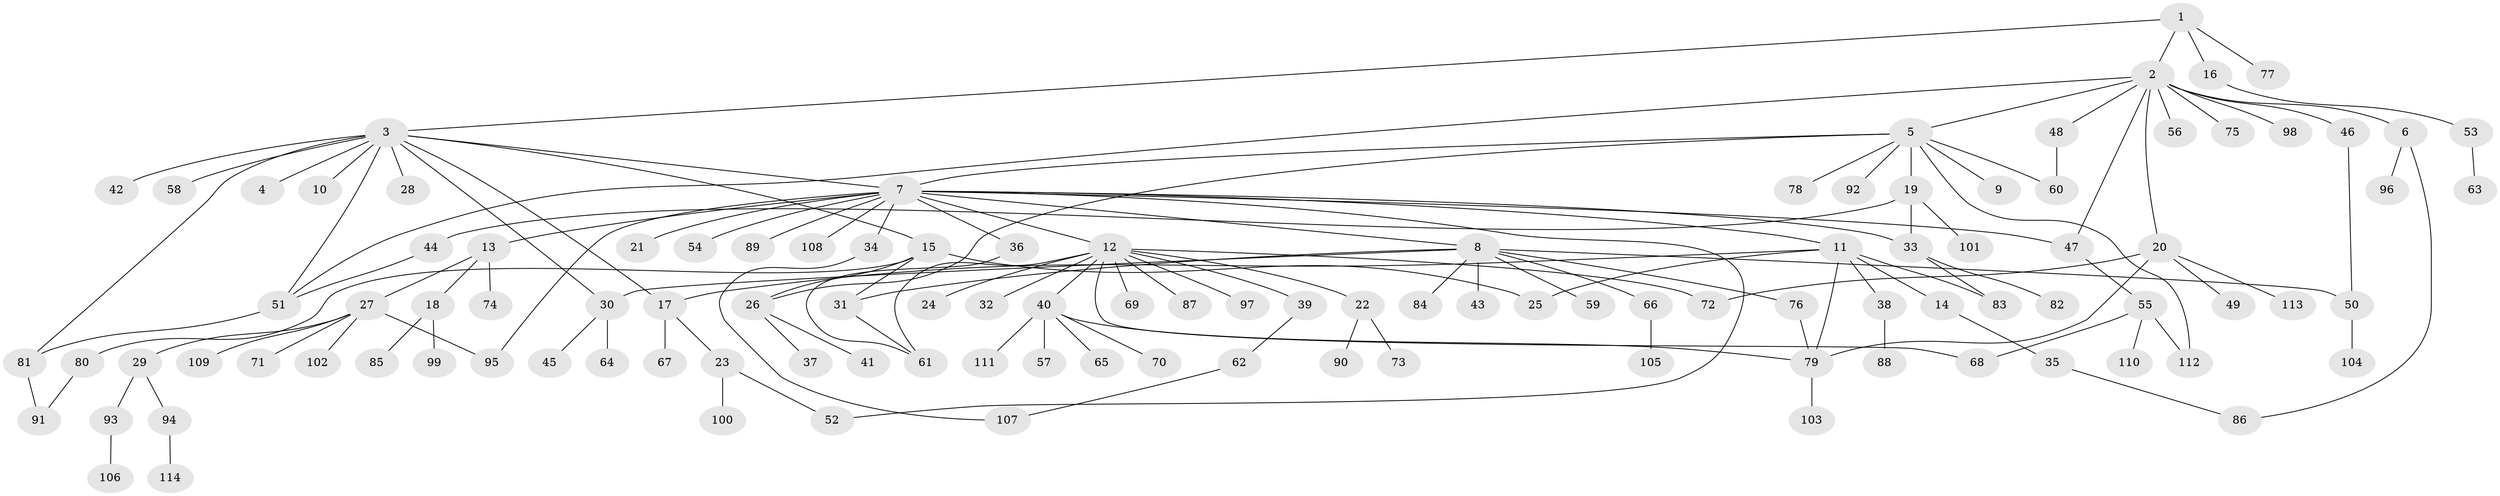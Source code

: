 // coarse degree distribution, {1: 0.3055555555555556, 8: 0.05555555555555555, 2: 0.25, 9: 0.027777777777777776, 4: 0.08333333333333333, 6: 0.05555555555555555, 3: 0.16666666666666666, 10: 0.027777777777777776, 12: 0.027777777777777776}
// Generated by graph-tools (version 1.1) at 2025/36/03/04/25 23:36:45]
// undirected, 114 vertices, 140 edges
graph export_dot {
  node [color=gray90,style=filled];
  1;
  2;
  3;
  4;
  5;
  6;
  7;
  8;
  9;
  10;
  11;
  12;
  13;
  14;
  15;
  16;
  17;
  18;
  19;
  20;
  21;
  22;
  23;
  24;
  25;
  26;
  27;
  28;
  29;
  30;
  31;
  32;
  33;
  34;
  35;
  36;
  37;
  38;
  39;
  40;
  41;
  42;
  43;
  44;
  45;
  46;
  47;
  48;
  49;
  50;
  51;
  52;
  53;
  54;
  55;
  56;
  57;
  58;
  59;
  60;
  61;
  62;
  63;
  64;
  65;
  66;
  67;
  68;
  69;
  70;
  71;
  72;
  73;
  74;
  75;
  76;
  77;
  78;
  79;
  80;
  81;
  82;
  83;
  84;
  85;
  86;
  87;
  88;
  89;
  90;
  91;
  92;
  93;
  94;
  95;
  96;
  97;
  98;
  99;
  100;
  101;
  102;
  103;
  104;
  105;
  106;
  107;
  108;
  109;
  110;
  111;
  112;
  113;
  114;
  1 -- 2;
  1 -- 3;
  1 -- 16;
  1 -- 77;
  2 -- 5;
  2 -- 6;
  2 -- 20;
  2 -- 46;
  2 -- 47;
  2 -- 48;
  2 -- 51;
  2 -- 56;
  2 -- 75;
  2 -- 98;
  3 -- 4;
  3 -- 7;
  3 -- 10;
  3 -- 15;
  3 -- 17;
  3 -- 28;
  3 -- 30;
  3 -- 42;
  3 -- 51;
  3 -- 58;
  3 -- 81;
  5 -- 7;
  5 -- 9;
  5 -- 19;
  5 -- 26;
  5 -- 60;
  5 -- 78;
  5 -- 92;
  5 -- 112;
  6 -- 86;
  6 -- 96;
  7 -- 8;
  7 -- 11;
  7 -- 12;
  7 -- 13;
  7 -- 21;
  7 -- 33;
  7 -- 34;
  7 -- 36;
  7 -- 47;
  7 -- 52;
  7 -- 54;
  7 -- 89;
  7 -- 95;
  7 -- 108;
  8 -- 30;
  8 -- 31;
  8 -- 43;
  8 -- 50;
  8 -- 59;
  8 -- 66;
  8 -- 76;
  8 -- 84;
  11 -- 14;
  11 -- 17;
  11 -- 25;
  11 -- 38;
  11 -- 79;
  11 -- 83;
  12 -- 22;
  12 -- 24;
  12 -- 32;
  12 -- 39;
  12 -- 40;
  12 -- 61;
  12 -- 68;
  12 -- 69;
  12 -- 72;
  12 -- 87;
  12 -- 97;
  13 -- 18;
  13 -- 27;
  13 -- 74;
  14 -- 35;
  15 -- 25;
  15 -- 26;
  15 -- 31;
  15 -- 80;
  16 -- 53;
  17 -- 23;
  17 -- 67;
  18 -- 85;
  18 -- 99;
  19 -- 33;
  19 -- 44;
  19 -- 101;
  20 -- 49;
  20 -- 72;
  20 -- 79;
  20 -- 113;
  22 -- 73;
  22 -- 90;
  23 -- 52;
  23 -- 100;
  26 -- 37;
  26 -- 41;
  27 -- 29;
  27 -- 71;
  27 -- 95;
  27 -- 102;
  27 -- 109;
  29 -- 93;
  29 -- 94;
  30 -- 45;
  30 -- 64;
  31 -- 61;
  33 -- 82;
  33 -- 83;
  34 -- 107;
  35 -- 86;
  36 -- 61;
  38 -- 88;
  39 -- 62;
  40 -- 57;
  40 -- 65;
  40 -- 70;
  40 -- 79;
  40 -- 111;
  44 -- 51;
  46 -- 50;
  47 -- 55;
  48 -- 60;
  50 -- 104;
  51 -- 81;
  53 -- 63;
  55 -- 68;
  55 -- 110;
  55 -- 112;
  62 -- 107;
  66 -- 105;
  76 -- 79;
  79 -- 103;
  80 -- 91;
  81 -- 91;
  93 -- 106;
  94 -- 114;
}
